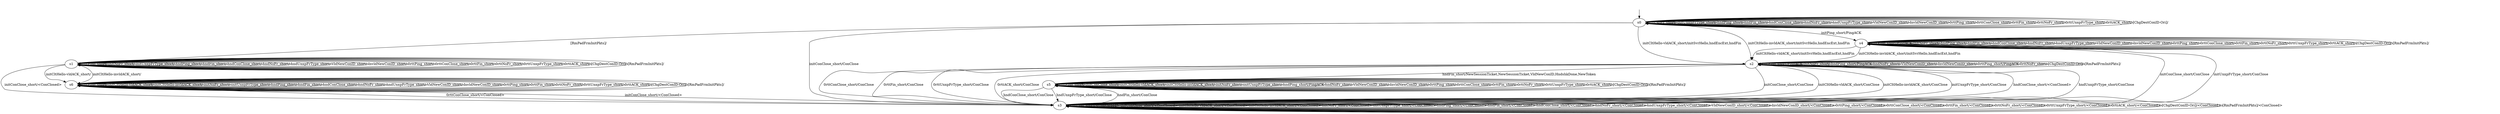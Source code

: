digraph "../results/xquicModels/xquic-PSK-s-1/learnedModel" {
s0 [label=s0];
s1 [label=s1];
s2 [label=s2];
s3 [label=s3];
s4 [label=s4];
s5 [label=s5];
s6 [label=s6];
s0 -> s4  [label="initPing_short/PingACK "];
s0 -> s3  [label="initConClose_short/ConClose "];
s0 -> s2  [label="initCltHello-vldACK_short/initSvrHello,hndEncExt,hndFin "];
s0 -> s2  [label="initCltHello-invldACK_short/initSvrHello,hndEncExt,hndFin "];
s0 -> s0  [label="initNoFr_short/ "];
s0 -> s0  [label="initUnxpFrType_short/ "];
s0 -> s0  [label="hndPing_short/ "];
s0 -> s0  [label="hndFin_short/ "];
s0 -> s0  [label="hndConClose_short/ "];
s0 -> s0  [label="hndNoFr_short/ "];
s0 -> s0  [label="hndUnxpFrType_short/ "];
s0 -> s0  [label="VldNewConID_short/ "];
s0 -> s0  [label="InvldNewConID_short/ "];
s0 -> s0  [label="0rttPing_short/ "];
s0 -> s0  [label="0rttConClose_short/ "];
s0 -> s0  [label="0rttFin_short/ "];
s0 -> s0  [label="0rttNoFr_short/ "];
s0 -> s0  [label="0rttUnxpFrType_short/ "];
s0 -> s0  [label="0rttACK_short/ "];
s0 -> s0  [label="[ChgDestConID-Ori]/ "];
s0 -> s1  [label="[RmPadFrmInitPkts]/ "];
s1 -> s1  [label="initPing_short/ "];
s1 -> s3  [label="initConClose_short/<ConClosed> "];
s1 -> s6  [label="initCltHello-vldACK_short/ "];
s1 -> s6  [label="initCltHello-invldACK_short/ "];
s1 -> s1  [label="initNoFr_short/ "];
s1 -> s1  [label="initUnxpFrType_short/ "];
s1 -> s1  [label="hndPing_short/ "];
s1 -> s1  [label="hndFin_short/ "];
s1 -> s1  [label="hndConClose_short/ "];
s1 -> s1  [label="hndNoFr_short/ "];
s1 -> s1  [label="hndUnxpFrType_short/ "];
s1 -> s1  [label="VldNewConID_short/ "];
s1 -> s1  [label="InvldNewConID_short/ "];
s1 -> s1  [label="0rttPing_short/ "];
s1 -> s1  [label="0rttConClose_short/ "];
s1 -> s1  [label="0rttFin_short/ "];
s1 -> s1  [label="0rttNoFr_short/ "];
s1 -> s1  [label="0rttUnxpFrType_short/ "];
s1 -> s1  [label="0rttACK_short/ "];
s1 -> s1  [label="[ChgDestConID-Ori]/ "];
s1 -> s1  [label="[RmPadFrmInitPkts]/ "];
s2 -> s2  [label="initPing_short/PingACK "];
s2 -> s3  [label="initConClose_short/ConClose "];
s2 -> s3  [label="initCltHello-vldACK_short/ConClose "];
s2 -> s3  [label="initCltHello-invldACK_short/ConClose "];
s2 -> s2  [label="initNoFr_short/ "];
s2 -> s3  [label="initUnxpFrType_short/ConClose "];
s2 -> s2  [label="hndPing_short/PingACK "];
s2 -> s5  [label="hndFin_short/NewSessionTicket,NewSessionTicket,VldNewConID,HndshkDone,NewToken "];
s2 -> s3  [label="hndConClose_short/<ConClosed> "];
s2 -> s2  [label="hndNoFr_short/ "];
s2 -> s3  [label="hndUnxpFrType_short/ConClose "];
s2 -> s2  [label="VldNewConID_short/ "];
s2 -> s2  [label="InvldNewConID_short/ "];
s2 -> s2  [label="0rttPing_short/PingACK "];
s2 -> s3  [label="0rttConClose_short/ConClose "];
s2 -> s3  [label="0rttFin_short/ConClose "];
s2 -> s2  [label="0rttNoFr_short/ "];
s2 -> s3  [label="0rttUnxpFrType_short/ConClose "];
s2 -> s3  [label="0rttACK_short/ConClose "];
s2 -> s2  [label="[ChgDestConID-Ori]/ "];
s2 -> s2  [label="[RmPadFrmInitPkts]/ "];
s3 -> s3  [label="initPing_short/<ConClosed> "];
s3 -> s3  [label="initConClose_short/<ConClosed> "];
s3 -> s3  [label="initCltHello-vldACK_short/<ConClosed> "];
s3 -> s3  [label="initCltHello-invldACK_short/<ConClosed> "];
s3 -> s3  [label="initNoFr_short/<ConClosed> "];
s3 -> s3  [label="initUnxpFrType_short/<ConClosed> "];
s3 -> s3  [label="hndPing_short/<ConClosed> "];
s3 -> s3  [label="hndFin_short/<ConClosed> "];
s3 -> s3  [label="hndConClose_short/<ConClosed> "];
s3 -> s3  [label="hndNoFr_short/<ConClosed> "];
s3 -> s3  [label="hndUnxpFrType_short/<ConClosed> "];
s3 -> s3  [label="VldNewConID_short/<ConClosed> "];
s3 -> s3  [label="InvldNewConID_short/<ConClosed> "];
s3 -> s3  [label="0rttPing_short/<ConClosed> "];
s3 -> s3  [label="0rttConClose_short/<ConClosed> "];
s3 -> s3  [label="0rttFin_short/<ConClosed> "];
s3 -> s3  [label="0rttNoFr_short/<ConClosed> "];
s3 -> s3  [label="0rttUnxpFrType_short/<ConClosed> "];
s3 -> s3  [label="0rttACK_short/<ConClosed> "];
s3 -> s3  [label="[ChgDestConID-Ori]/<ConClosed> "];
s3 -> s3  [label="[RmPadFrmInitPkts]/<ConClosed> "];
s4 -> s4  [label="initPing_short/PingACK "];
s4 -> s3  [label="initConClose_short/ConClose "];
s4 -> s2  [label="initCltHello-vldACK_short/initSvrHello,hndEncExt,hndFin "];
s4 -> s2  [label="initCltHello-invldACK_short/initSvrHello,hndEncExt,hndFin "];
s4 -> s4  [label="initNoFr_short/ "];
s4 -> s3  [label="initUnxpFrType_short/ConClose "];
s4 -> s4  [label="hndPing_short/ "];
s4 -> s4  [label="hndFin_short/ "];
s4 -> s4  [label="hndConClose_short/ "];
s4 -> s4  [label="hndNoFr_short/ "];
s4 -> s4  [label="hndUnxpFrType_short/ "];
s4 -> s4  [label="VldNewConID_short/ "];
s4 -> s4  [label="InvldNewConID_short/ "];
s4 -> s4  [label="0rttPing_short/ "];
s4 -> s4  [label="0rttConClose_short/ "];
s4 -> s4  [label="0rttFin_short/ "];
s4 -> s4  [label="0rttNoFr_short/ "];
s4 -> s4  [label="0rttUnxpFrType_short/ "];
s4 -> s4  [label="0rttACK_short/ "];
s4 -> s4  [label="[ChgDestConID-Ori]/ "];
s4 -> s4  [label="[RmPadFrmInitPkts]/ "];
s5 -> s5  [label="initPing_short/ "];
s5 -> s5  [label="initConClose_short/ "];
s5 -> s5  [label="initCltHello-vldACK_short/ "];
s5 -> s5  [label="initCltHello-invldACK_short/ "];
s5 -> s5  [label="initNoFr_short/ "];
s5 -> s5  [label="initUnxpFrType_short/ "];
s5 -> s5  [label="hndPing_short/PingACK "];
s5 -> s3  [label="hndFin_short/ConClose "];
s5 -> s3  [label="hndConClose_short/ConClose "];
s5 -> s5  [label="hndNoFr_short/ "];
s5 -> s3  [label="hndUnxpFrType_short/ConClose "];
s5 -> s5  [label="VldNewConID_short/ "];
s5 -> s5  [label="InvldNewConID_short/ "];
s5 -> s5  [label="0rttPing_short/ "];
s5 -> s5  [label="0rttConClose_short/ "];
s5 -> s5  [label="0rttFin_short/ "];
s5 -> s5  [label="0rttNoFr_short/ "];
s5 -> s5  [label="0rttUnxpFrType_short/ "];
s5 -> s5  [label="0rttACK_short/ "];
s5 -> s5  [label="[ChgDestConID-Ori]/ "];
s5 -> s5  [label="[RmPadFrmInitPkts]/ "];
s6 -> s6  [label="initPing_short/ "];
s6 -> s3  [label="initConClose_short/<ConClosed> "];
s6 -> s6  [label="initCltHello-vldACK_short/ "];
s6 -> s6  [label="initCltHello-invldACK_short/ "];
s6 -> s6  [label="initNoFr_short/ "];
s6 -> s6  [label="initUnxpFrType_short/ "];
s6 -> s6  [label="hndPing_short/ "];
s6 -> s6  [label="hndFin_short/ "];
s6 -> s6  [label="hndConClose_short/ "];
s6 -> s6  [label="hndNoFr_short/ "];
s6 -> s6  [label="hndUnxpFrType_short/ "];
s6 -> s6  [label="VldNewConID_short/ "];
s6 -> s6  [label="InvldNewConID_short/ "];
s6 -> s6  [label="0rttPing_short/ "];
s6 -> s3  [label="0rttConClose_short/<ConClosed> "];
s6 -> s6  [label="0rttFin_short/ "];
s6 -> s6  [label="0rttNoFr_short/ "];
s6 -> s6  [label="0rttUnxpFrType_short/ "];
s6 -> s6  [label="0rttACK_short/ "];
s6 -> s6  [label="[ChgDestConID-Ori]/ "];
s6 -> s6  [label="[RmPadFrmInitPkts]/ "];
__start0 [label="", shape=none];
__start0 -> s0  [label=""];
}
